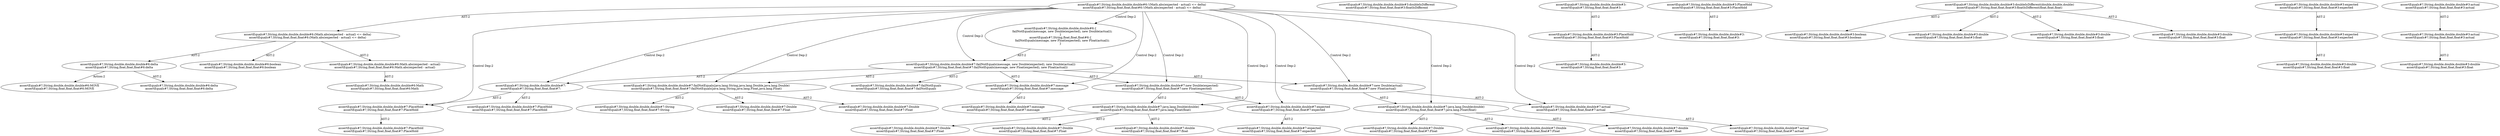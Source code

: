 digraph "Pattern" {
0 [label="assertEquals#?,String,double,double,double#6:MOVE
assertEquals#?,String,float,float,float#6:MOVE" shape=ellipse]
1 [label="assertEquals#?,String,double,double,double#6:delta
assertEquals#?,String,float,float,float#6:delta" shape=ellipse]
2 [label="assertEquals#?,String,double,double,double#6:(Math.abs(expected - actual) <= delta)
assertEquals#?,String,float,float,float#6:(Math.abs(expected - actual) <= delta)" shape=ellipse]
3 [label="assertEquals#?,String,double,double,double#6:!(Math.abs(expected - actual) <= delta)
assertEquals#?,String,float,float,float#6:!(Math.abs(expected - actual) <= delta)" shape=ellipse]
4 [label="assertEquals#?,String,double,double,double#6:boolean
assertEquals#?,String,float,float,float#6:boolean" shape=ellipse]
5 [label="assertEquals#?,String,double,double,double#6:Math.abs(expected - actual)
assertEquals#?,String,float,float,float#6:Math.abs(expected - actual)" shape=ellipse]
6 [label="assertEquals#?,String,double,double,double#6:delta
assertEquals#?,String,float,float,float#6:delta" shape=ellipse]
7 [label="assertEquals#?,String,double,double,double#3:doubleIsDifferent
assertEquals#?,String,float,float,float#3:floatIsDifferent" shape=ellipse]
8 [label="assertEquals#?,String,double,double,double#3:
assertEquals#?,String,float,float,float#3:" shape=ellipse]
9 [label="assertEquals#?,String,double,double,double#3:PlaceHold
assertEquals#?,String,float,float,float#3:PlaceHold" shape=ellipse]
10 [label="assertEquals#?,String,double,double,double#3:
assertEquals#?,String,float,float,float#3:" shape=ellipse]
11 [label="assertEquals#?,String,double,double,double#6:Math
assertEquals#?,String,float,float,float#6:Math" shape=ellipse]
12 [label="assertEquals#?,String,double,double,double#3:PlaceHold
assertEquals#?,String,float,float,float#3:PlaceHold" shape=ellipse]
13 [label="assertEquals#?,String,double,double,double#3:
assertEquals#?,String,float,float,float#3:" shape=ellipse]
14 [label="assertEquals#?,String,double,double,double#3:doubleIsDifferent(double,double,double)
assertEquals#?,String,float,float,float#3:floatIsDifferent(float,float,float)" shape=ellipse]
15 [label="assertEquals#?,String,double,double,double#3:boolean
assertEquals#?,String,float,float,float#3:boolean" shape=ellipse]
16 [label="assertEquals#?,String,double,double,double#3:double
assertEquals#?,String,float,float,float#3:float" shape=ellipse]
17 [label="assertEquals#?,String,double,double,double#3:double
assertEquals#?,String,float,float,float#3:float" shape=ellipse]
18 [label="assertEquals#?,String,double,double,double#3:double
assertEquals#?,String,float,float,float#3:float" shape=ellipse]
19 [label="assertEquals#?,String,double,double,double#3:expected
assertEquals#?,String,float,float,float#3:expected" shape=ellipse]
20 [label="assertEquals#?,String,double,double,double#3:expected
assertEquals#?,String,float,float,float#3:expected" shape=ellipse]
21 [label="assertEquals#?,String,double,double,double#3:double
assertEquals#?,String,float,float,float#3:float" shape=ellipse]
22 [label="assertEquals#?,String,double,double,double#3:actual
assertEquals#?,String,float,float,float#3:actual" shape=ellipse]
23 [label="assertEquals#?,String,double,double,double#3:actual
assertEquals#?,String,float,float,float#3:actual" shape=ellipse]
24 [label="assertEquals#?,String,double,double,double#3:double
assertEquals#?,String,float,float,float#3:float" shape=ellipse]
25 [label="assertEquals#?,String,double,double,double#6:\{
    failNotEquals(message, new Double(expected), new Double(actual));
\}
assertEquals#?,String,float,float,float#6:\{
    failNotEquals(message, new Float(expected), new Float(actual));
\}" shape=ellipse]
26 [label="assertEquals#?,String,double,double,double#7:failNotEquals(message, new Double(expected), new Double(actual))
assertEquals#?,String,float,float,float#7:failNotEquals(message, new Float(expected), new Float(actual))" shape=ellipse]
27 [label="assertEquals#?,String,double,double,double#7:
assertEquals#?,String,float,float,float#7:" shape=ellipse]
28 [label="assertEquals#?,String,double,double,double#7:PlaceHold
assertEquals#?,String,float,float,float#7:PlaceHold" shape=ellipse]
29 [label="assertEquals#?,String,double,double,double#7:PlaceHold
assertEquals#?,String,float,float,float#7:PlaceHold" shape=ellipse]
30 [label="assertEquals#?,String,double,double,double#7:failNotEquals(java.lang.String,java.lang.Double,java.lang.Double)
assertEquals#?,String,float,float,float#7:failNotEquals(java.lang.String,java.lang.Float,java.lang.Float)" shape=ellipse]
31 [label="assertEquals#?,String,double,double,double#7:message
assertEquals#?,String,float,float,float#7:message" shape=ellipse]
32 [label="assertEquals#?,String,double,double,double#7:message
assertEquals#?,String,float,float,float#7:message" shape=ellipse]
33 [label="assertEquals#?,String,double,double,double#7:new Double(expected)
assertEquals#?,String,float,float,float#7:new Float(expected)" shape=ellipse]
34 [label="assertEquals#?,String,double,double,double#7:java.lang.Double(double)
assertEquals#?,String,float,float,float#7:java.lang.Float(float)" shape=ellipse]
35 [label="assertEquals#?,String,double,double,double#7:Double
assertEquals#?,String,float,float,float#7:Float" shape=ellipse]
36 [label="assertEquals#?,String,double,double,double#7:expected
assertEquals#?,String,float,float,float#7:expected" shape=ellipse]
37 [label="assertEquals#?,String,double,double,double#7:expected
assertEquals#?,String,float,float,float#7:expected" shape=ellipse]
38 [label="assertEquals#?,String,double,double,double#7:new Double(actual)
assertEquals#?,String,float,float,float#7:new Float(actual)" shape=ellipse]
39 [label="assertEquals#?,String,double,double,double#7:java.lang.Double(double)
assertEquals#?,String,float,float,float#7:java.lang.Float(float)" shape=ellipse]
40 [label="assertEquals#?,String,double,double,double#7:Double
assertEquals#?,String,float,float,float#7:Float" shape=ellipse]
41 [label="assertEquals#?,String,double,double,double#7:actual
assertEquals#?,String,float,float,float#7:actual" shape=ellipse]
42 [label="assertEquals#?,String,double,double,double#7:actual
assertEquals#?,String,float,float,float#7:actual" shape=ellipse]
43 [label="assertEquals#?,String,double,double,double#7:failNotEquals
assertEquals#?,String,float,float,float#7:failNotEquals" shape=ellipse]
44 [label="assertEquals#?,String,double,double,double#7:PlaceHold
assertEquals#?,String,float,float,float#7:PlaceHold" shape=ellipse]
45 [label="assertEquals#?,String,double,double,double#7:String
assertEquals#?,String,float,float,float#7:String" shape=ellipse]
46 [label="assertEquals#?,String,double,double,double#7:Double
assertEquals#?,String,float,float,float#7:Float" shape=ellipse]
47 [label="assertEquals#?,String,double,double,double#7:Double
assertEquals#?,String,float,float,float#7:Float" shape=ellipse]
48 [label="assertEquals#?,String,double,double,double#7:Double
assertEquals#?,String,float,float,float#7:Float" shape=ellipse]
49 [label="assertEquals#?,String,double,double,double#7:double
assertEquals#?,String,float,float,float#7:float" shape=ellipse]
50 [label="assertEquals#?,String,double,double,double#7:Double
assertEquals#?,String,float,float,float#7:Float" shape=ellipse]
51 [label="assertEquals#?,String,double,double,double#7:double
assertEquals#?,String,float,float,float#7:float" shape=ellipse]
1 -> 0 [label="Action:2"];
1 -> 6 [label="AST:2"];
2 -> 1 [label="AST:2"];
2 -> 4 [label="AST:2"];
2 -> 5 [label="AST:2"];
3 -> 2 [label="AST:2"];
3 -> 25 [label="Control Dep:2"];
3 -> 26 [label="Control Dep:2"];
3 -> 30 [label="Control Dep:2"];
3 -> 27 [label="Control Dep:2"];
3 -> 28 [label="Control Dep:2"];
3 -> 31 [label="Control Dep:2"];
3 -> 33 [label="Control Dep:2"];
3 -> 34 [label="Control Dep:2"];
3 -> 36 [label="Control Dep:2"];
3 -> 38 [label="Control Dep:2"];
3 -> 39 [label="Control Dep:2"];
3 -> 41 [label="Control Dep:2"];
5 -> 11 [label="AST:2"];
8 -> 9 [label="AST:2"];
9 -> 10 [label="AST:2"];
12 -> 13 [label="AST:2"];
14 -> 15 [label="AST:2"];
14 -> 16 [label="AST:2"];
14 -> 17 [label="AST:2"];
14 -> 18 [label="AST:2"];
19 -> 20 [label="AST:2"];
20 -> 21 [label="AST:2"];
22 -> 23 [label="AST:2"];
23 -> 24 [label="AST:2"];
25 -> 26 [label="AST:2"];
26 -> 43 [label="AST:2"];
26 -> 27 [label="AST:2"];
26 -> 30 [label="AST:2"];
26 -> 31 [label="AST:2"];
26 -> 33 [label="AST:2"];
26 -> 38 [label="AST:2"];
27 -> 44 [label="AST:2"];
27 -> 28 [label="AST:2"];
28 -> 29 [label="AST:2"];
30 -> 45 [label="AST:2"];
30 -> 46 [label="AST:2"];
30 -> 47 [label="AST:2"];
31 -> 32 [label="AST:2"];
33 -> 34 [label="AST:2"];
33 -> 36 [label="AST:2"];
34 -> 48 [label="AST:2"];
34 -> 35 [label="AST:2"];
34 -> 49 [label="AST:2"];
36 -> 37 [label="AST:2"];
38 -> 39 [label="AST:2"];
38 -> 41 [label="AST:2"];
39 -> 50 [label="AST:2"];
39 -> 40 [label="AST:2"];
39 -> 51 [label="AST:2"];
41 -> 42 [label="AST:2"];
}